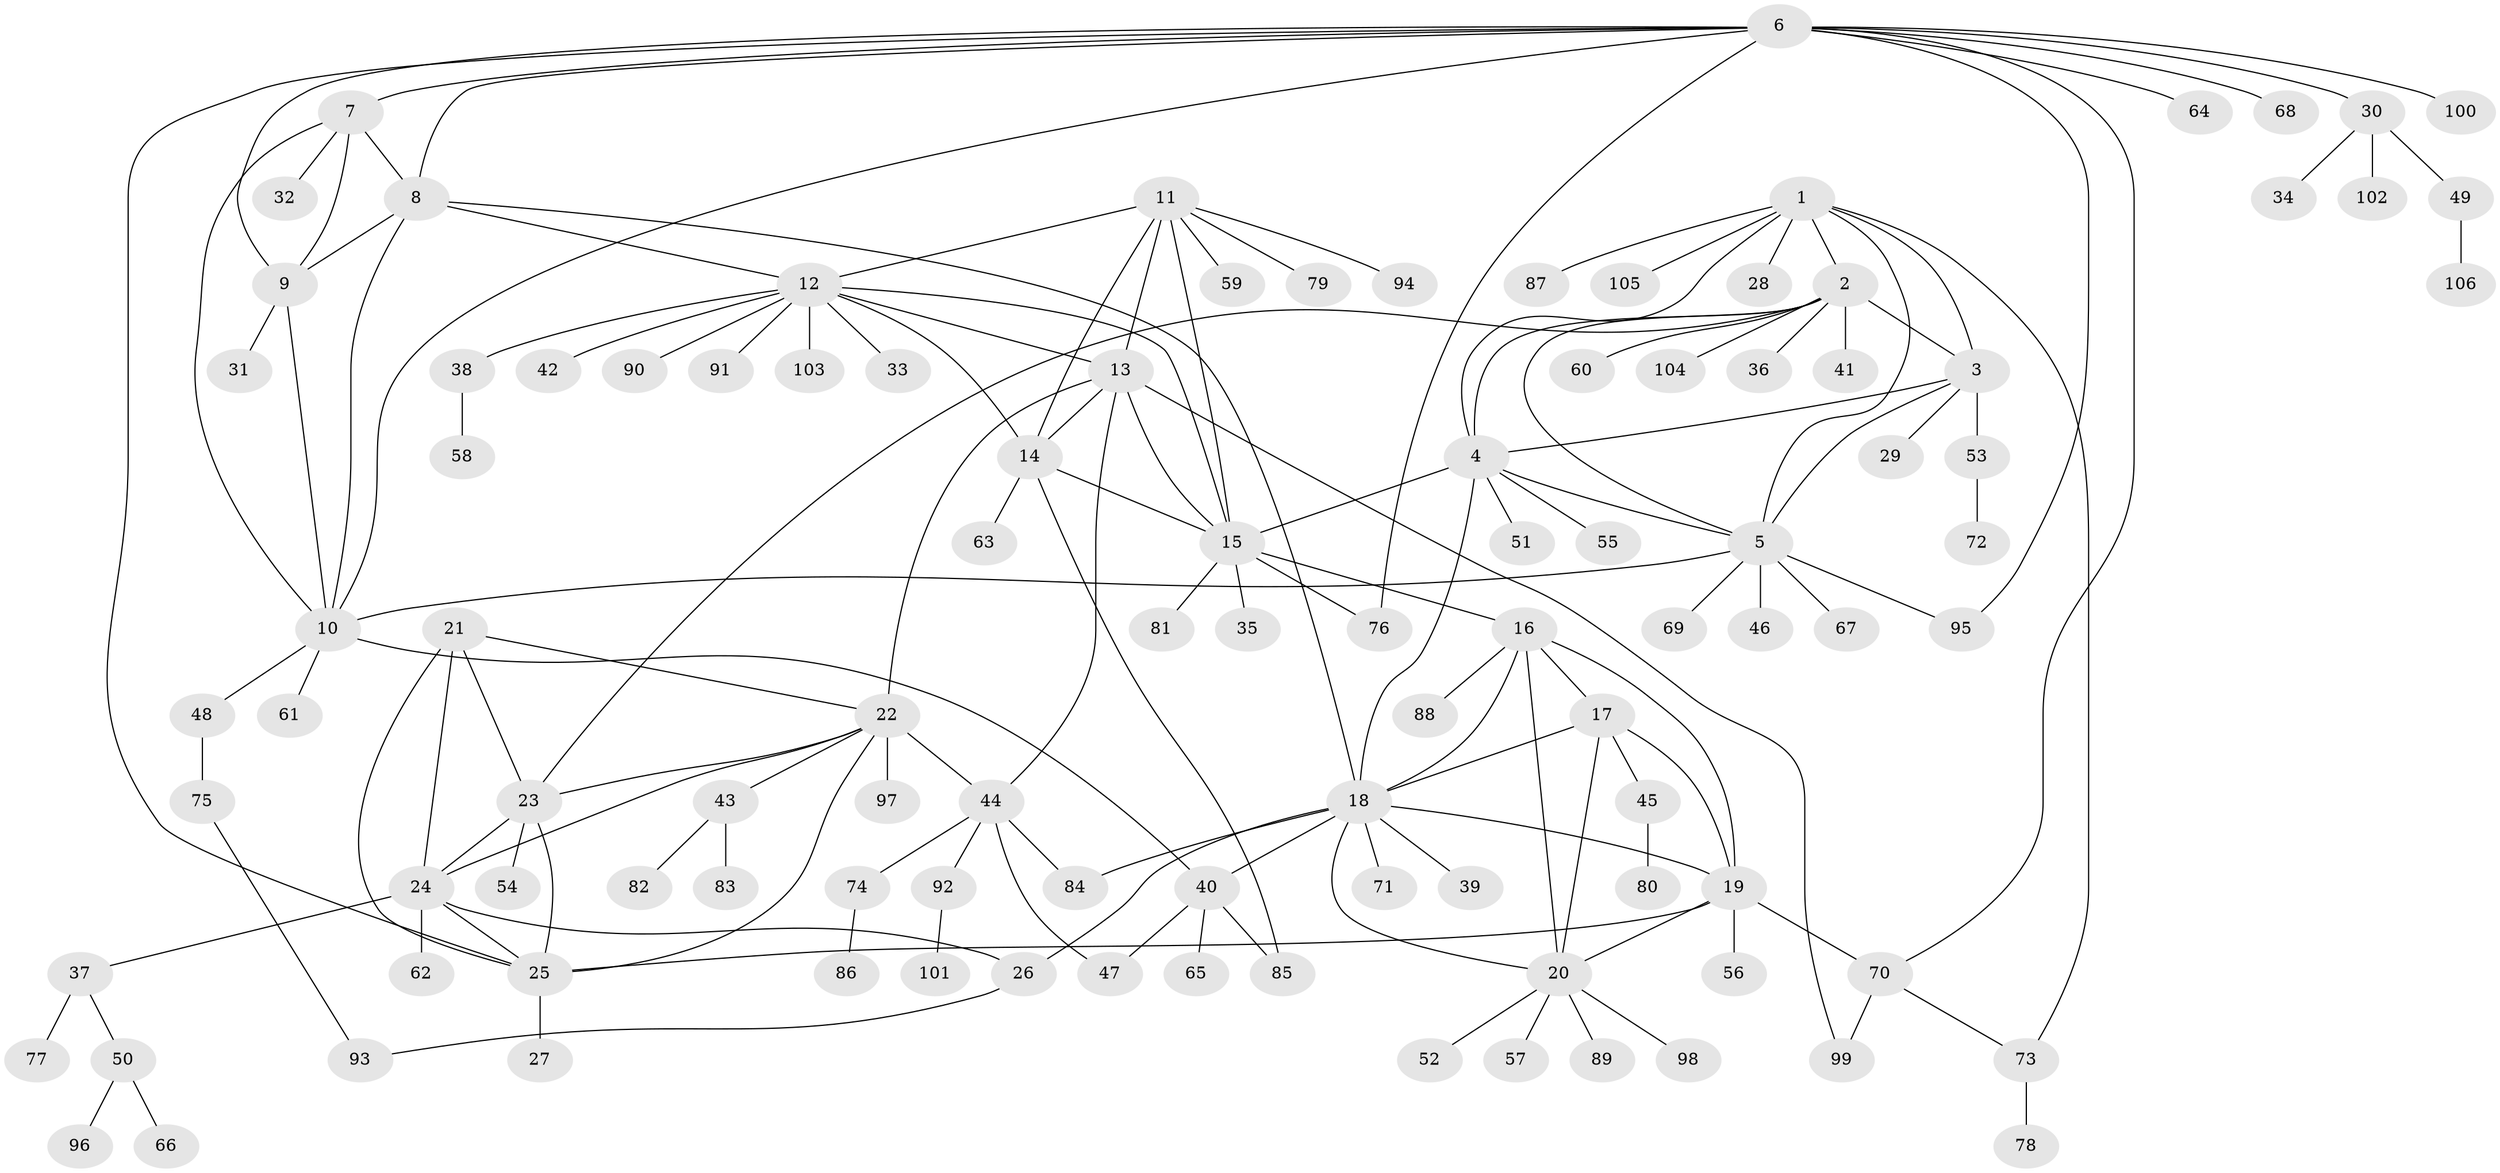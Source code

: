 // coarse degree distribution, {10: 0.0375, 12: 0.0125, 4: 0.025, 11: 0.0125, 3: 0.0625, 6: 0.0625, 8: 0.025, 7: 0.025, 9: 0.0125, 5: 0.0125, 1: 0.6, 2: 0.1125}
// Generated by graph-tools (version 1.1) at 2025/42/03/06/25 10:42:10]
// undirected, 106 vertices, 153 edges
graph export_dot {
graph [start="1"]
  node [color=gray90,style=filled];
  1;
  2;
  3;
  4;
  5;
  6;
  7;
  8;
  9;
  10;
  11;
  12;
  13;
  14;
  15;
  16;
  17;
  18;
  19;
  20;
  21;
  22;
  23;
  24;
  25;
  26;
  27;
  28;
  29;
  30;
  31;
  32;
  33;
  34;
  35;
  36;
  37;
  38;
  39;
  40;
  41;
  42;
  43;
  44;
  45;
  46;
  47;
  48;
  49;
  50;
  51;
  52;
  53;
  54;
  55;
  56;
  57;
  58;
  59;
  60;
  61;
  62;
  63;
  64;
  65;
  66;
  67;
  68;
  69;
  70;
  71;
  72;
  73;
  74;
  75;
  76;
  77;
  78;
  79;
  80;
  81;
  82;
  83;
  84;
  85;
  86;
  87;
  88;
  89;
  90;
  91;
  92;
  93;
  94;
  95;
  96;
  97;
  98;
  99;
  100;
  101;
  102;
  103;
  104;
  105;
  106;
  1 -- 2;
  1 -- 3;
  1 -- 4;
  1 -- 5;
  1 -- 28;
  1 -- 73;
  1 -- 87;
  1 -- 105;
  2 -- 3;
  2 -- 4;
  2 -- 5;
  2 -- 23;
  2 -- 36;
  2 -- 41;
  2 -- 60;
  2 -- 104;
  3 -- 4;
  3 -- 5;
  3 -- 29;
  3 -- 53;
  4 -- 5;
  4 -- 15;
  4 -- 18;
  4 -- 51;
  4 -- 55;
  5 -- 10;
  5 -- 46;
  5 -- 67;
  5 -- 69;
  5 -- 95;
  6 -- 7;
  6 -- 8;
  6 -- 9;
  6 -- 10;
  6 -- 25;
  6 -- 30;
  6 -- 64;
  6 -- 68;
  6 -- 70;
  6 -- 76;
  6 -- 95;
  6 -- 100;
  7 -- 8;
  7 -- 9;
  7 -- 10;
  7 -- 32;
  8 -- 9;
  8 -- 10;
  8 -- 12;
  8 -- 18;
  9 -- 10;
  9 -- 31;
  10 -- 40;
  10 -- 48;
  10 -- 61;
  11 -- 12;
  11 -- 13;
  11 -- 14;
  11 -- 15;
  11 -- 59;
  11 -- 79;
  11 -- 94;
  12 -- 13;
  12 -- 14;
  12 -- 15;
  12 -- 33;
  12 -- 38;
  12 -- 42;
  12 -- 90;
  12 -- 91;
  12 -- 103;
  13 -- 14;
  13 -- 15;
  13 -- 22;
  13 -- 44;
  13 -- 99;
  14 -- 15;
  14 -- 63;
  14 -- 85;
  15 -- 16;
  15 -- 35;
  15 -- 76;
  15 -- 81;
  16 -- 17;
  16 -- 18;
  16 -- 19;
  16 -- 20;
  16 -- 88;
  17 -- 18;
  17 -- 19;
  17 -- 20;
  17 -- 45;
  18 -- 19;
  18 -- 20;
  18 -- 26;
  18 -- 39;
  18 -- 40;
  18 -- 71;
  18 -- 84;
  19 -- 20;
  19 -- 25;
  19 -- 56;
  19 -- 70;
  20 -- 52;
  20 -- 57;
  20 -- 89;
  20 -- 98;
  21 -- 22;
  21 -- 23;
  21 -- 24;
  21 -- 25;
  22 -- 23;
  22 -- 24;
  22 -- 25;
  22 -- 43;
  22 -- 44;
  22 -- 97;
  23 -- 24;
  23 -- 25;
  23 -- 54;
  24 -- 25;
  24 -- 26;
  24 -- 37;
  24 -- 62;
  25 -- 27;
  26 -- 93;
  30 -- 34;
  30 -- 49;
  30 -- 102;
  37 -- 50;
  37 -- 77;
  38 -- 58;
  40 -- 47;
  40 -- 65;
  40 -- 85;
  43 -- 82;
  43 -- 83;
  44 -- 47;
  44 -- 74;
  44 -- 84;
  44 -- 92;
  45 -- 80;
  48 -- 75;
  49 -- 106;
  50 -- 66;
  50 -- 96;
  53 -- 72;
  70 -- 73;
  70 -- 99;
  73 -- 78;
  74 -- 86;
  75 -- 93;
  92 -- 101;
}
